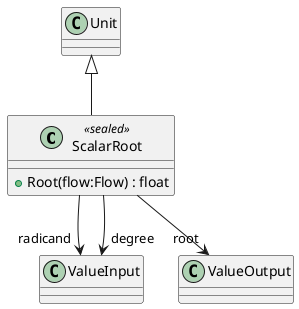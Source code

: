 @startuml
class ScalarRoot <<sealed>> {
    + Root(flow:Flow) : float
}
Unit <|-- ScalarRoot
ScalarRoot --> "radicand" ValueInput
ScalarRoot --> "degree" ValueInput
ScalarRoot --> "root" ValueOutput
@enduml

